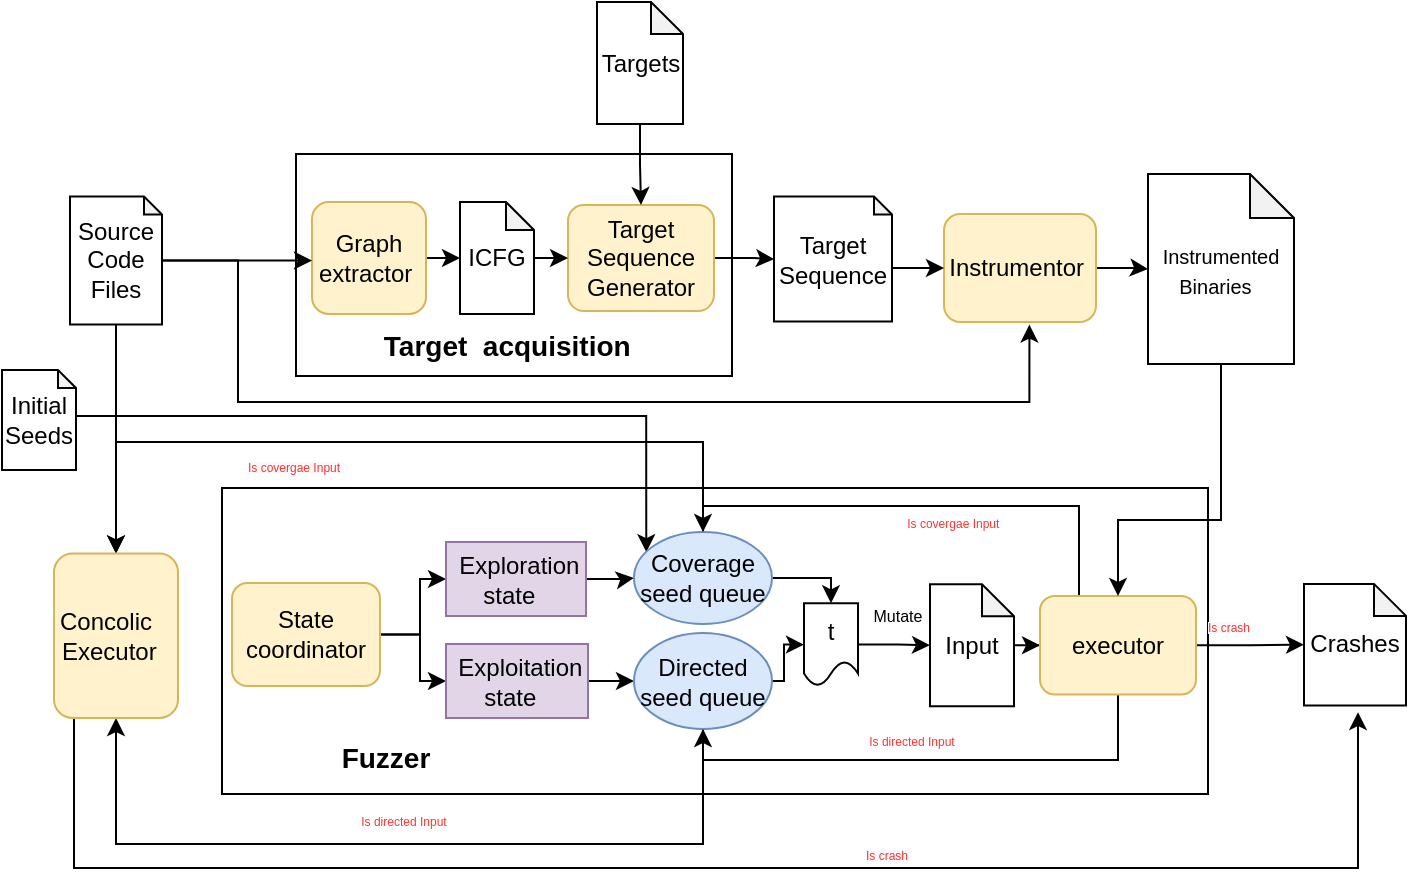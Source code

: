 <mxfile version="14.7.3" type="github">
  <diagram id="C5RBs43oDa-KdzZeNtuy" name="Page-1">
    <mxGraphModel dx="813" dy="435" grid="0" gridSize="10" guides="1" tooltips="1" connect="1" arrows="1" fold="1" page="1" pageScale="1" pageWidth="827" pageHeight="1169" math="0" shadow="0">
      <root>
        <mxCell id="WIyWlLk6GJQsqaUBKTNV-0" />
        <mxCell id="WIyWlLk6GJQsqaUBKTNV-1" parent="WIyWlLk6GJQsqaUBKTNV-0" />
        <mxCell id="UjE3L4kTOoVHfdXD8Hv7-6" value="" style="rounded=0;whiteSpace=wrap;html=1;" parent="WIyWlLk6GJQsqaUBKTNV-1" vertex="1">
          <mxGeometry x="224" y="477" width="218" height="111" as="geometry" />
        </mxCell>
        <mxCell id="UjE3L4kTOoVHfdXD8Hv7-15" style="edgeStyle=orthogonalEdgeStyle;rounded=0;orthogonalLoop=1;jettySize=auto;html=1;exitX=1;exitY=0.5;exitDx=0;exitDy=0;entryX=0;entryY=0.5;entryDx=0;entryDy=0;entryPerimeter=0;" parent="WIyWlLk6GJQsqaUBKTNV-1" source="UjE3L4kTOoVHfdXD8Hv7-7" target="UjE3L4kTOoVHfdXD8Hv7-12" edge="1">
          <mxGeometry relative="1" as="geometry" />
        </mxCell>
        <mxCell id="UjE3L4kTOoVHfdXD8Hv7-7" value="&lt;span class=&quot;fontstyle0&quot;&gt;Graph&lt;br&gt;&amp;nbsp;extractor&lt;/span&gt;&amp;nbsp;&amp;nbsp;" style="rounded=1;whiteSpace=wrap;html=1;fillColor=#fff2cc;strokeColor=#d6b656;" parent="WIyWlLk6GJQsqaUBKTNV-1" vertex="1">
          <mxGeometry x="232" y="501" width="57" height="56" as="geometry" />
        </mxCell>
        <mxCell id="UjE3L4kTOoVHfdXD8Hv7-22" style="edgeStyle=orthogonalEdgeStyle;rounded=0;orthogonalLoop=1;jettySize=auto;html=1;" parent="WIyWlLk6GJQsqaUBKTNV-1" source="UjE3L4kTOoVHfdXD8Hv7-8" target="UjE3L4kTOoVHfdXD8Hv7-20" edge="1">
          <mxGeometry relative="1" as="geometry" />
        </mxCell>
        <mxCell id="UjE3L4kTOoVHfdXD8Hv7-8" value="Target Sequence Generator" style="rounded=1;whiteSpace=wrap;html=1;fillColor=#fff2cc;strokeColor=#d6b656;" parent="WIyWlLk6GJQsqaUBKTNV-1" vertex="1">
          <mxGeometry x="360" y="502.5" width="73" height="53" as="geometry" />
        </mxCell>
        <mxCell id="UjE3L4kTOoVHfdXD8Hv7-14" value="" style="edgeStyle=orthogonalEdgeStyle;rounded=0;orthogonalLoop=1;jettySize=auto;html=1;" parent="WIyWlLk6GJQsqaUBKTNV-1" source="UjE3L4kTOoVHfdXD8Hv7-10" target="UjE3L4kTOoVHfdXD8Hv7-7" edge="1">
          <mxGeometry relative="1" as="geometry">
            <Array as="points">
              <mxPoint x="232" y="529" />
              <mxPoint x="232" y="529" />
            </Array>
          </mxGeometry>
        </mxCell>
        <mxCell id="UjE3L4kTOoVHfdXD8Hv7-26" style="edgeStyle=orthogonalEdgeStyle;rounded=0;orthogonalLoop=1;jettySize=auto;html=1;entryX=0.562;entryY=1.024;entryDx=0;entryDy=0;entryPerimeter=0;" parent="WIyWlLk6GJQsqaUBKTNV-1" source="UjE3L4kTOoVHfdXD8Hv7-10" target="UjE3L4kTOoVHfdXD8Hv7-19" edge="1">
          <mxGeometry relative="1" as="geometry">
            <Array as="points">
              <mxPoint x="195" y="530" />
              <mxPoint x="195" y="601" />
              <mxPoint x="591" y="601" />
            </Array>
          </mxGeometry>
        </mxCell>
        <mxCell id="UjE3L4kTOoVHfdXD8Hv7-85" style="edgeStyle=orthogonalEdgeStyle;rounded=0;orthogonalLoop=1;jettySize=auto;html=1;" parent="WIyWlLk6GJQsqaUBKTNV-1" source="UjE3L4kTOoVHfdXD8Hv7-10" target="UjE3L4kTOoVHfdXD8Hv7-84" edge="1">
          <mxGeometry relative="1" as="geometry" />
        </mxCell>
        <mxCell id="UjE3L4kTOoVHfdXD8Hv7-10" value="&lt;font style=&quot;font-size: 12px&quot;&gt;Source Code Files&lt;/font&gt;" style="shape=note;whiteSpace=wrap;html=1;backgroundOutline=1;darkOpacity=0.05;size=9;" parent="WIyWlLk6GJQsqaUBKTNV-1" vertex="1">
          <mxGeometry x="111" y="498.25" width="46" height="64" as="geometry" />
        </mxCell>
        <mxCell id="UjE3L4kTOoVHfdXD8Hv7-18" style="edgeStyle=orthogonalEdgeStyle;rounded=0;orthogonalLoop=1;jettySize=auto;html=1;entryX=0.5;entryY=0;entryDx=0;entryDy=0;" parent="WIyWlLk6GJQsqaUBKTNV-1" source="UjE3L4kTOoVHfdXD8Hv7-11" target="UjE3L4kTOoVHfdXD8Hv7-8" edge="1">
          <mxGeometry relative="1" as="geometry" />
        </mxCell>
        <mxCell id="UjE3L4kTOoVHfdXD8Hv7-11" value="&lt;font style=&quot;font-size: 12px&quot;&gt;Targets&lt;/font&gt;" style="shape=note;whiteSpace=wrap;html=1;backgroundOutline=1;darkOpacity=0.05;size=16;" parent="WIyWlLk6GJQsqaUBKTNV-1" vertex="1">
          <mxGeometry x="374.5" y="401" width="43" height="61" as="geometry" />
        </mxCell>
        <mxCell id="UjE3L4kTOoVHfdXD8Hv7-16" value="" style="edgeStyle=orthogonalEdgeStyle;rounded=0;orthogonalLoop=1;jettySize=auto;html=1;" parent="WIyWlLk6GJQsqaUBKTNV-1" source="UjE3L4kTOoVHfdXD8Hv7-12" target="UjE3L4kTOoVHfdXD8Hv7-8" edge="1">
          <mxGeometry relative="1" as="geometry">
            <Array as="points">
              <mxPoint x="360" y="529" />
              <mxPoint x="360" y="529" />
            </Array>
          </mxGeometry>
        </mxCell>
        <mxCell id="UjE3L4kTOoVHfdXD8Hv7-12" value="&lt;font style=&quot;font-size: 12px&quot;&gt;ICFG&lt;/font&gt;" style="shape=note;whiteSpace=wrap;html=1;backgroundOutline=1;darkOpacity=0.05;size=14;" parent="WIyWlLk6GJQsqaUBKTNV-1" vertex="1">
          <mxGeometry x="306" y="501" width="37" height="56" as="geometry" />
        </mxCell>
        <mxCell id="UjE3L4kTOoVHfdXD8Hv7-13" value="&lt;b&gt;&lt;font style=&quot;font-size: 14px&quot;&gt;&lt;span class=&quot;fontstyle0&quot;&gt;Target&amp;nbsp; acquisition&lt;/span&gt;&amp;nbsp;&amp;nbsp;&lt;/font&gt;&lt;/b&gt;" style="text;html=1;strokeColor=none;fillColor=none;align=center;verticalAlign=middle;whiteSpace=wrap;rounded=0;" parent="WIyWlLk6GJQsqaUBKTNV-1" vertex="1">
          <mxGeometry x="247.5" y="563" width="171" height="19" as="geometry" />
        </mxCell>
        <mxCell id="UjE3L4kTOoVHfdXD8Hv7-31" value="" style="edgeStyle=orthogonalEdgeStyle;rounded=0;orthogonalLoop=1;jettySize=auto;html=1;" parent="WIyWlLk6GJQsqaUBKTNV-1" source="UjE3L4kTOoVHfdXD8Hv7-19" target="UjE3L4kTOoVHfdXD8Hv7-25" edge="1">
          <mxGeometry relative="1" as="geometry" />
        </mxCell>
        <mxCell id="UjE3L4kTOoVHfdXD8Hv7-19" value="&lt;span class=&quot;fontstyle0&quot;&gt;&amp;nbsp;Instrumentor&lt;/span&gt;&amp;nbsp;&amp;nbsp;" style="rounded=1;whiteSpace=wrap;html=1;fillColor=#fff2cc;strokeColor=#d6b656;" parent="WIyWlLk6GJQsqaUBKTNV-1" vertex="1">
          <mxGeometry x="548" y="507" width="76" height="54" as="geometry" />
        </mxCell>
        <mxCell id="UjE3L4kTOoVHfdXD8Hv7-24" style="edgeStyle=orthogonalEdgeStyle;rounded=0;orthogonalLoop=1;jettySize=auto;html=1;exitX=0;exitY=0;exitDx=59;exitDy=35.75;exitPerimeter=0;" parent="WIyWlLk6GJQsqaUBKTNV-1" source="UjE3L4kTOoVHfdXD8Hv7-20" target="UjE3L4kTOoVHfdXD8Hv7-19" edge="1">
          <mxGeometry relative="1" as="geometry" />
        </mxCell>
        <mxCell id="UjE3L4kTOoVHfdXD8Hv7-20" value="Target Sequence" style="shape=note;whiteSpace=wrap;html=1;backgroundOutline=1;darkOpacity=0.05;size=9;" parent="WIyWlLk6GJQsqaUBKTNV-1" vertex="1">
          <mxGeometry x="463" y="498.25" width="59" height="62.5" as="geometry" />
        </mxCell>
        <mxCell id="UjE3L4kTOoVHfdXD8Hv7-25" value="&lt;font style=&quot;font-size: 10px&quot;&gt;&lt;font style=&quot;font-size: 10px&quot;&gt;&lt;span class=&quot;fontstyle0&quot; style=&quot;font-size: 10px&quot;&gt;Instrumented&lt;br style=&quot;font-size: 10px&quot;&gt;Binaries&lt;/span&gt;&amp;nbsp;&lt;/font&gt;&lt;font style=&quot;font-size: 10px&quot;&gt;&amp;nbsp;&lt;/font&gt;&lt;/font&gt;" style="shape=note;whiteSpace=wrap;html=1;backgroundOutline=1;darkOpacity=0.05;size=22;" parent="WIyWlLk6GJQsqaUBKTNV-1" vertex="1">
          <mxGeometry x="650" y="487" width="73" height="95" as="geometry" />
        </mxCell>
        <mxCell id="UjE3L4kTOoVHfdXD8Hv7-30" value="z" style="rounded=0;whiteSpace=wrap;html=1;" parent="WIyWlLk6GJQsqaUBKTNV-1" vertex="1">
          <mxGeometry x="187" y="644" width="493" height="153" as="geometry" />
        </mxCell>
        <mxCell id="UjE3L4kTOoVHfdXD8Hv7-90" style="edgeStyle=orthogonalEdgeStyle;rounded=0;orthogonalLoop=1;jettySize=auto;html=1;entryX=0.089;entryY=0.219;entryDx=0;entryDy=0;entryPerimeter=0;" parent="WIyWlLk6GJQsqaUBKTNV-1" source="UjE3L4kTOoVHfdXD8Hv7-39" target="UjE3L4kTOoVHfdXD8Hv7-51" edge="1">
          <mxGeometry relative="1" as="geometry">
            <Array as="points">
              <mxPoint x="399" y="608" />
            </Array>
          </mxGeometry>
        </mxCell>
        <mxCell id="UjE3L4kTOoVHfdXD8Hv7-39" value="&lt;font style=&quot;font-size: 12px&quot;&gt;Initial&lt;br&gt;Seeds&lt;br&gt;&lt;/font&gt;" style="shape=note;whiteSpace=wrap;html=1;backgroundOutline=1;darkOpacity=0.05;size=9;" parent="WIyWlLk6GJQsqaUBKTNV-1" vertex="1">
          <mxGeometry x="77" y="585" width="37" height="50" as="geometry" />
        </mxCell>
        <mxCell id="UjE3L4kTOoVHfdXD8Hv7-77" style="edgeStyle=orthogonalEdgeStyle;rounded=0;orthogonalLoop=1;jettySize=auto;html=1;entryX=0;entryY=0.5;entryDx=0;entryDy=0;" parent="WIyWlLk6GJQsqaUBKTNV-1" source="UjE3L4kTOoVHfdXD8Hv7-42" target="UjE3L4kTOoVHfdXD8Hv7-48" edge="1">
          <mxGeometry relative="1" as="geometry" />
        </mxCell>
        <mxCell id="UjE3L4kTOoVHfdXD8Hv7-78" style="edgeStyle=orthogonalEdgeStyle;rounded=0;orthogonalLoop=1;jettySize=auto;html=1;entryX=0;entryY=0.5;entryDx=0;entryDy=0;" parent="WIyWlLk6GJQsqaUBKTNV-1" source="UjE3L4kTOoVHfdXD8Hv7-42" target="UjE3L4kTOoVHfdXD8Hv7-49" edge="1">
          <mxGeometry relative="1" as="geometry" />
        </mxCell>
        <mxCell id="UjE3L4kTOoVHfdXD8Hv7-42" value="State&lt;br&gt;coordinator" style="rounded=1;whiteSpace=wrap;html=1;fillColor=#fff2cc;strokeColor=#d6b656;" parent="WIyWlLk6GJQsqaUBKTNV-1" vertex="1">
          <mxGeometry x="192" y="691.5" width="74" height="51.5" as="geometry" />
        </mxCell>
        <mxCell id="UjE3L4kTOoVHfdXD8Hv7-79" style="edgeStyle=orthogonalEdgeStyle;rounded=0;orthogonalLoop=1;jettySize=auto;html=1;entryX=0;entryY=0.5;entryDx=0;entryDy=0;" parent="WIyWlLk6GJQsqaUBKTNV-1" source="UjE3L4kTOoVHfdXD8Hv7-48" target="UjE3L4kTOoVHfdXD8Hv7-51" edge="1">
          <mxGeometry relative="1" as="geometry" />
        </mxCell>
        <mxCell id="UjE3L4kTOoVHfdXD8Hv7-48" value="&lt;span class=&quot;fontstyle0&quot;&gt;&amp;nbsp;Exploration&lt;br&gt;&lt;/span&gt;state&amp;nbsp;&amp;nbsp;" style="rounded=0;whiteSpace=wrap;html=1;fillColor=#e1d5e7;strokeColor=#9673a6;" parent="WIyWlLk6GJQsqaUBKTNV-1" vertex="1">
          <mxGeometry x="299" y="671" width="70" height="37" as="geometry" />
        </mxCell>
        <mxCell id="UjE3L4kTOoVHfdXD8Hv7-80" style="edgeStyle=orthogonalEdgeStyle;rounded=0;orthogonalLoop=1;jettySize=auto;html=1;entryX=0;entryY=0.5;entryDx=0;entryDy=0;" parent="WIyWlLk6GJQsqaUBKTNV-1" source="UjE3L4kTOoVHfdXD8Hv7-49" target="UjE3L4kTOoVHfdXD8Hv7-52" edge="1">
          <mxGeometry relative="1" as="geometry" />
        </mxCell>
        <mxCell id="UjE3L4kTOoVHfdXD8Hv7-49" value="&lt;span class=&quot;fontstyle0&quot;&gt;&amp;nbsp;Exploitation&lt;br&gt;&lt;/span&gt;state&amp;nbsp;&amp;nbsp;" style="rounded=0;whiteSpace=wrap;html=1;fillColor=#e1d5e7;strokeColor=#9673a6;" parent="WIyWlLk6GJQsqaUBKTNV-1" vertex="1">
          <mxGeometry x="299" y="722" width="71" height="37" as="geometry" />
        </mxCell>
        <mxCell id="UjE3L4kTOoVHfdXD8Hv7-61" style="edgeStyle=orthogonalEdgeStyle;rounded=0;orthogonalLoop=1;jettySize=auto;html=1;entryX=0.5;entryY=0;entryDx=0;entryDy=0;" parent="WIyWlLk6GJQsqaUBKTNV-1" source="UjE3L4kTOoVHfdXD8Hv7-51" target="UjE3L4kTOoVHfdXD8Hv7-54" edge="1">
          <mxGeometry relative="1" as="geometry">
            <Array as="points">
              <mxPoint x="491" y="689" />
            </Array>
          </mxGeometry>
        </mxCell>
        <mxCell id="UjE3L4kTOoVHfdXD8Hv7-88" style="edgeStyle=orthogonalEdgeStyle;rounded=0;orthogonalLoop=1;jettySize=auto;html=1;entryX=0.5;entryY=0;entryDx=0;entryDy=0;" parent="WIyWlLk6GJQsqaUBKTNV-1" source="UjE3L4kTOoVHfdXD8Hv7-51" target="UjE3L4kTOoVHfdXD8Hv7-84" edge="1">
          <mxGeometry relative="1" as="geometry">
            <Array as="points">
              <mxPoint x="427" y="621" />
              <mxPoint x="134" y="621" />
            </Array>
          </mxGeometry>
        </mxCell>
        <mxCell id="UjE3L4kTOoVHfdXD8Hv7-51" value="&lt;font style=&quot;font-size: 12px&quot;&gt;Coverage&lt;br&gt;seed queue&lt;/font&gt;" style="ellipse;whiteSpace=wrap;html=1;fillColor=#dae8fc;strokeColor=#6c8ebf;" parent="WIyWlLk6GJQsqaUBKTNV-1" vertex="1">
          <mxGeometry x="393" y="666" width="69" height="46" as="geometry" />
        </mxCell>
        <mxCell id="UjE3L4kTOoVHfdXD8Hv7-62" style="edgeStyle=orthogonalEdgeStyle;rounded=0;orthogonalLoop=1;jettySize=auto;html=1;entryX=0;entryY=0.5;entryDx=0;entryDy=0;" parent="WIyWlLk6GJQsqaUBKTNV-1" source="UjE3L4kTOoVHfdXD8Hv7-52" target="UjE3L4kTOoVHfdXD8Hv7-54" edge="1">
          <mxGeometry relative="1" as="geometry">
            <Array as="points">
              <mxPoint x="468" y="740" />
              <mxPoint x="468" y="722" />
            </Array>
          </mxGeometry>
        </mxCell>
        <mxCell id="UjE3L4kTOoVHfdXD8Hv7-87" style="edgeStyle=orthogonalEdgeStyle;rounded=0;orthogonalLoop=1;jettySize=auto;html=1;entryX=0.5;entryY=1;entryDx=0;entryDy=0;" parent="WIyWlLk6GJQsqaUBKTNV-1" source="UjE3L4kTOoVHfdXD8Hv7-52" target="UjE3L4kTOoVHfdXD8Hv7-84" edge="1">
          <mxGeometry relative="1" as="geometry">
            <Array as="points">
              <mxPoint x="427" y="822" />
              <mxPoint x="134" y="822" />
            </Array>
          </mxGeometry>
        </mxCell>
        <mxCell id="UjE3L4kTOoVHfdXD8Hv7-52" value="&lt;font style=&quot;font-size: 12px&quot;&gt;Directed seed queue&lt;/font&gt;" style="ellipse;whiteSpace=wrap;html=1;fillColor=#dae8fc;strokeColor=#6c8ebf;" parent="WIyWlLk6GJQsqaUBKTNV-1" vertex="1">
          <mxGeometry x="393" y="716.5" width="69" height="48" as="geometry" />
        </mxCell>
        <mxCell id="UjE3L4kTOoVHfdXD8Hv7-64" style="edgeStyle=orthogonalEdgeStyle;rounded=0;orthogonalLoop=1;jettySize=auto;html=1;entryX=0;entryY=0.5;entryDx=0;entryDy=0;entryPerimeter=0;" parent="WIyWlLk6GJQsqaUBKTNV-1" source="UjE3L4kTOoVHfdXD8Hv7-54" target="UjE3L4kTOoVHfdXD8Hv7-55" edge="1">
          <mxGeometry relative="1" as="geometry" />
        </mxCell>
        <mxCell id="UjE3L4kTOoVHfdXD8Hv7-54" value="t" style="shape=document;whiteSpace=wrap;html=1;boundedLbl=1;" parent="WIyWlLk6GJQsqaUBKTNV-1" vertex="1">
          <mxGeometry x="478" y="701.63" width="27" height="41.37" as="geometry" />
        </mxCell>
        <mxCell id="UjE3L4kTOoVHfdXD8Hv7-65" style="edgeStyle=orthogonalEdgeStyle;rounded=0;orthogonalLoop=1;jettySize=auto;html=1;entryX=0;entryY=0.5;entryDx=0;entryDy=0;" parent="WIyWlLk6GJQsqaUBKTNV-1" source="UjE3L4kTOoVHfdXD8Hv7-55" target="UjE3L4kTOoVHfdXD8Hv7-56" edge="1">
          <mxGeometry relative="1" as="geometry" />
        </mxCell>
        <mxCell id="UjE3L4kTOoVHfdXD8Hv7-55" value="&lt;font style=&quot;font-size: 12px&quot;&gt;Input&lt;/font&gt;" style="shape=note;whiteSpace=wrap;html=1;backgroundOutline=1;darkOpacity=0.05;size=16;" parent="WIyWlLk6GJQsqaUBKTNV-1" vertex="1">
          <mxGeometry x="541" y="692.13" width="42" height="61" as="geometry" />
        </mxCell>
        <mxCell id="UjE3L4kTOoVHfdXD8Hv7-60" style="edgeStyle=orthogonalEdgeStyle;rounded=0;orthogonalLoop=1;jettySize=auto;html=1;entryX=0;entryY=0.5;entryDx=0;entryDy=0;entryPerimeter=0;" parent="WIyWlLk6GJQsqaUBKTNV-1" source="UjE3L4kTOoVHfdXD8Hv7-56" target="UjE3L4kTOoVHfdXD8Hv7-59" edge="1">
          <mxGeometry relative="1" as="geometry" />
        </mxCell>
        <mxCell id="UjE3L4kTOoVHfdXD8Hv7-67" style="edgeStyle=orthogonalEdgeStyle;rounded=0;orthogonalLoop=1;jettySize=auto;html=1;exitX=0.5;exitY=1;exitDx=0;exitDy=0;entryX=0.5;entryY=1;entryDx=0;entryDy=0;" parent="WIyWlLk6GJQsqaUBKTNV-1" source="UjE3L4kTOoVHfdXD8Hv7-56" target="UjE3L4kTOoVHfdXD8Hv7-52" edge="1">
          <mxGeometry relative="1" as="geometry">
            <Array as="points">
              <mxPoint x="635" y="780" />
              <mxPoint x="427" y="780" />
            </Array>
          </mxGeometry>
        </mxCell>
        <mxCell id="UjE3L4kTOoVHfdXD8Hv7-70" style="edgeStyle=orthogonalEdgeStyle;rounded=0;orthogonalLoop=1;jettySize=auto;html=1;exitX=0.25;exitY=0;exitDx=0;exitDy=0;entryX=0.5;entryY=0;entryDx=0;entryDy=0;" parent="WIyWlLk6GJQsqaUBKTNV-1" source="UjE3L4kTOoVHfdXD8Hv7-56" target="UjE3L4kTOoVHfdXD8Hv7-51" edge="1">
          <mxGeometry relative="1" as="geometry">
            <Array as="points">
              <mxPoint x="616" y="653" />
              <mxPoint x="428" y="653" />
            </Array>
          </mxGeometry>
        </mxCell>
        <mxCell id="UjE3L4kTOoVHfdXD8Hv7-56" value="executor" style="rounded=1;whiteSpace=wrap;html=1;fillColor=#fff2cc;strokeColor=#d6b656;" parent="WIyWlLk6GJQsqaUBKTNV-1" vertex="1">
          <mxGeometry x="596" y="698" width="78" height="49.25" as="geometry" />
        </mxCell>
        <mxCell id="UjE3L4kTOoVHfdXD8Hv7-58" style="edgeStyle=orthogonalEdgeStyle;rounded=0;orthogonalLoop=1;jettySize=auto;html=1;entryX=0.5;entryY=0;entryDx=0;entryDy=0;" parent="WIyWlLk6GJQsqaUBKTNV-1" source="UjE3L4kTOoVHfdXD8Hv7-25" target="UjE3L4kTOoVHfdXD8Hv7-56" edge="1">
          <mxGeometry relative="1" as="geometry">
            <Array as="points">
              <mxPoint x="687" y="660" />
              <mxPoint x="635" y="660" />
            </Array>
          </mxGeometry>
        </mxCell>
        <mxCell id="UjE3L4kTOoVHfdXD8Hv7-59" value="&lt;font style=&quot;font-size: 12px&quot;&gt;Crashes&lt;/font&gt;" style="shape=note;whiteSpace=wrap;html=1;backgroundOutline=1;darkOpacity=0.05;size=16;" parent="WIyWlLk6GJQsqaUBKTNV-1" vertex="1">
          <mxGeometry x="728" y="691.94" width="51" height="60.75" as="geometry" />
        </mxCell>
        <mxCell id="UjE3L4kTOoVHfdXD8Hv7-72" value="&lt;font style=&quot;font-size: 6px&quot; color=&quot;#ff3333&quot;&gt;Is covergae Input&amp;nbsp;&lt;/font&gt;" style="text;html=1;strokeColor=none;fillColor=none;align=center;verticalAlign=middle;whiteSpace=wrap;rounded=0;" parent="WIyWlLk6GJQsqaUBKTNV-1" vertex="1">
          <mxGeometry x="501" y="651" width="105" height="17" as="geometry" />
        </mxCell>
        <mxCell id="UjE3L4kTOoVHfdXD8Hv7-73" value="&lt;font style=&quot;font-size: 6px&quot; color=&quot;#ff3333&quot;&gt;Is directed Input&lt;/font&gt;" style="text;html=1;strokeColor=none;fillColor=none;align=center;verticalAlign=middle;whiteSpace=wrap;rounded=0;" parent="WIyWlLk6GJQsqaUBKTNV-1" vertex="1">
          <mxGeometry x="474" y="759" width="116" height="20" as="geometry" />
        </mxCell>
        <mxCell id="UjE3L4kTOoVHfdXD8Hv7-74" value="&lt;span style=&quot;font-family: &amp;#34;helvetica&amp;#34; ; font-size: 6px ; font-style: normal ; font-weight: 400 ; letter-spacing: normal ; text-align: center ; text-indent: 0px ; text-transform: none ; word-spacing: 0px ; background-color: rgb(248 , 249 , 250) ; display: inline ; float: none&quot;&gt;&lt;font color=&quot;#ff3333&quot;&gt;Is crash&lt;/font&gt;&lt;/span&gt;" style="text;whiteSpace=wrap;html=1;" parent="WIyWlLk6GJQsqaUBKTNV-1" vertex="1">
          <mxGeometry x="677.999" y="698.003" width="79" height="28" as="geometry" />
        </mxCell>
        <mxCell id="UjE3L4kTOoVHfdXD8Hv7-82" value="&lt;font style=&quot;font-size: 8px&quot;&gt;Mutate&lt;/font&gt;" style="text;html=1;strokeColor=none;fillColor=none;align=center;verticalAlign=middle;whiteSpace=wrap;rounded=0;" parent="WIyWlLk6GJQsqaUBKTNV-1" vertex="1">
          <mxGeometry x="505" y="696.5" width="40" height="20" as="geometry" />
        </mxCell>
        <mxCell id="UjE3L4kTOoVHfdXD8Hv7-83" value="&lt;b&gt;&lt;font style=&quot;font-size: 14px&quot;&gt;Fuzzer&lt;/font&gt;&lt;/b&gt;" style="text;html=1;strokeColor=none;fillColor=none;align=center;verticalAlign=middle;whiteSpace=wrap;rounded=0;" parent="WIyWlLk6GJQsqaUBKTNV-1" vertex="1">
          <mxGeometry x="249" y="769" width="40" height="20" as="geometry" />
        </mxCell>
        <mxCell id="UjE3L4kTOoVHfdXD8Hv7-89" style="edgeStyle=orthogonalEdgeStyle;rounded=0;orthogonalLoop=1;jettySize=auto;html=1;" parent="WIyWlLk6GJQsqaUBKTNV-1" source="UjE3L4kTOoVHfdXD8Hv7-84" edge="1">
          <mxGeometry relative="1" as="geometry">
            <mxPoint x="755" y="756.069" as="targetPoint" />
            <Array as="points">
              <mxPoint x="113" y="834" />
              <mxPoint x="755" y="834" />
            </Array>
          </mxGeometry>
        </mxCell>
        <mxCell id="UjE3L4kTOoVHfdXD8Hv7-84" value="&lt;span class=&quot;fontstyle0&quot;&gt;Concolic&amp;nbsp; &amp;nbsp; Executor&lt;/span&gt;&amp;nbsp;&amp;nbsp;" style="rounded=1;whiteSpace=wrap;html=1;fillColor=#fff2cc;strokeColor=#d6b656;" parent="WIyWlLk6GJQsqaUBKTNV-1" vertex="1">
          <mxGeometry x="103" y="676.75" width="62" height="82.25" as="geometry" />
        </mxCell>
        <mxCell id="xoMHmvu7zxobR4Xz45uK-0" value="&lt;span style=&quot;color: rgb(255, 51, 51); font-family: helvetica; font-size: 6px; font-style: normal; font-weight: 400; letter-spacing: normal; text-align: center; text-indent: 0px; text-transform: none; word-spacing: 0px; background-color: rgb(248, 249, 250); display: inline; float: none;&quot;&gt;Is covergae Input&amp;nbsp;&lt;/span&gt;" style="text;whiteSpace=wrap;html=1;" vertex="1" parent="WIyWlLk6GJQsqaUBKTNV-1">
          <mxGeometry x="198.003" y="618.005" width="115" height="28" as="geometry" />
        </mxCell>
        <mxCell id="xoMHmvu7zxobR4Xz45uK-1" value="&lt;font style=&quot;font-size: 6px&quot; color=&quot;#ff3333&quot;&gt;Is directed Input&lt;/font&gt;" style="text;html=1;strokeColor=none;fillColor=none;align=center;verticalAlign=middle;whiteSpace=wrap;rounded=0;" vertex="1" parent="WIyWlLk6GJQsqaUBKTNV-1">
          <mxGeometry x="220" y="799" width="116" height="20" as="geometry" />
        </mxCell>
        <mxCell id="xoMHmvu7zxobR4Xz45uK-2" value="&lt;span style=&quot;font-family: &amp;#34;helvetica&amp;#34; ; font-size: 6px ; font-style: normal ; font-weight: 400 ; letter-spacing: normal ; text-align: center ; text-indent: 0px ; text-transform: none ; word-spacing: 0px ; background-color: rgb(248 , 249 , 250) ; display: inline ; float: none&quot;&gt;&lt;font color=&quot;#ff3333&quot;&gt;Is crash&lt;/font&gt;&lt;/span&gt;" style="text;whiteSpace=wrap;html=1;" vertex="1" parent="WIyWlLk6GJQsqaUBKTNV-1">
          <mxGeometry x="506.999" y="812.003" width="79" height="28" as="geometry" />
        </mxCell>
      </root>
    </mxGraphModel>
  </diagram>
</mxfile>
